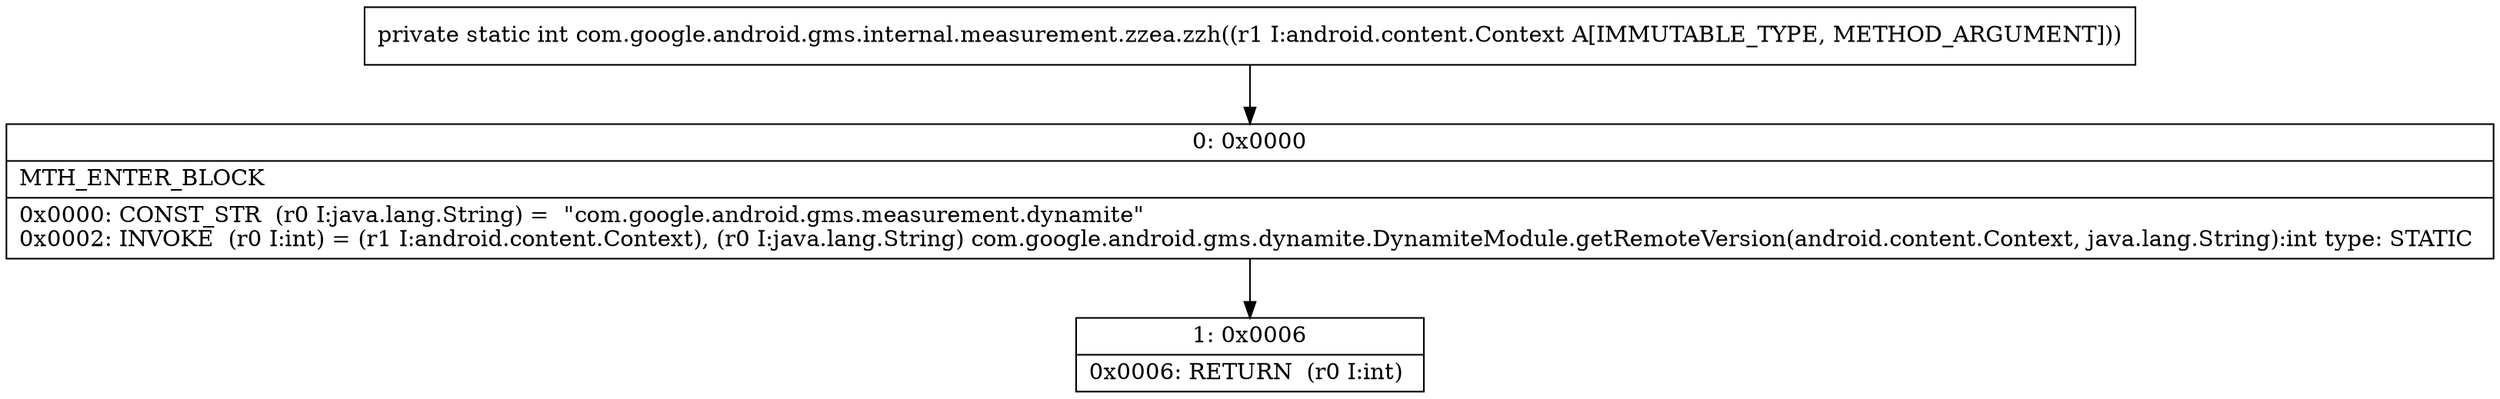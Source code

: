 digraph "CFG forcom.google.android.gms.internal.measurement.zzea.zzh(Landroid\/content\/Context;)I" {
Node_0 [shape=record,label="{0\:\ 0x0000|MTH_ENTER_BLOCK\l|0x0000: CONST_STR  (r0 I:java.lang.String) =  \"com.google.android.gms.measurement.dynamite\" \l0x0002: INVOKE  (r0 I:int) = (r1 I:android.content.Context), (r0 I:java.lang.String) com.google.android.gms.dynamite.DynamiteModule.getRemoteVersion(android.content.Context, java.lang.String):int type: STATIC \l}"];
Node_1 [shape=record,label="{1\:\ 0x0006|0x0006: RETURN  (r0 I:int) \l}"];
MethodNode[shape=record,label="{private static int com.google.android.gms.internal.measurement.zzea.zzh((r1 I:android.content.Context A[IMMUTABLE_TYPE, METHOD_ARGUMENT])) }"];
MethodNode -> Node_0;
Node_0 -> Node_1;
}

